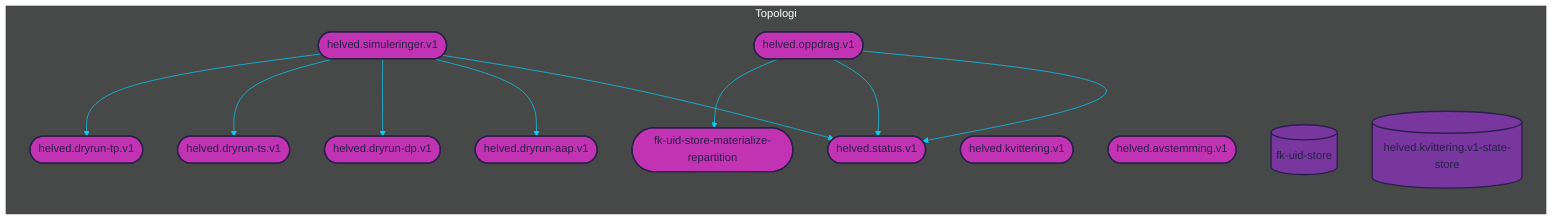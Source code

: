 %%{init: {'theme': 'dark', 'themeVariables': { 'primaryColor': '#07cff6', 'textColor': '#dad9e0', 'lineColor': '#07cff6'}}}%%

graph LR

subgraph Topologi
    %% TOPICS
    helved.simuleringer.v1([helved.simuleringer.v1])
	helved.dryrun-aap.v1([helved.dryrun-aap.v1])
	helved.dryrun-dp.v1([helved.dryrun-dp.v1])
	helved.dryrun-ts.v1([helved.dryrun-ts.v1])
	helved.dryrun-tp.v1([helved.dryrun-tp.v1])
	helved.status.v1([helved.status.v1])
	helved.kvittering.v1([helved.kvittering.v1])
	fk-uid-store-materialize-repartition([fk-uid-store-materialize-repartition])
	helved.oppdrag.v1([helved.oppdrag.v1])
	helved.avstemming.v1([helved.avstemming.v1])

    %% JOINS
    

    %% STATE PROCESSORS
    
    
    %% STATE STORES
    fk-uid-store[(fk-uid-store)]
	helved.kvittering.v1-state-store[(helved.kvittering.v1-state-store)]
    
    %% DATABASES
    
    

    %% PROCESSOR API JOBS
    
    
    %% JOIN STREAMS
    

    %% TABLE STREAMS
    

    %% JOB STREAMS
    
    
    %% BRANCH STREAMS
    

    %% REPARTITION STREAMS
    
    
    %% BASIC STREAMS
    helved.simuleringer.v1 --> helved.status.v1
	helved.simuleringer.v1 --> helved.dryrun-aap.v1
	helved.simuleringer.v1 --> helved.dryrun-dp.v1
	helved.simuleringer.v1 --> helved.dryrun-ts.v1
	helved.simuleringer.v1 --> helved.dryrun-tp.v1
	helved.oppdrag.v1 --> helved.status.v1
	helved.oppdrag.v1 --> helved.status.v1
	helved.oppdrag.v1 --> fk-uid-store-materialize-repartition
    
    %% CUSTOM PROCESS STREAMS
    
end

%% COLORS
%% light    #dad9e0
%% purple   #78369f
%% pink     #c233b4
%% dark     #2a204a
%% blue     #07cff6

%% STYLES
style helved.simuleringer.v1 fill:#c233b4, stroke:#2a204a, stroke-width:2px, color:#2a204a
style helved.dryrun-aap.v1 fill:#c233b4, stroke:#2a204a, stroke-width:2px, color:#2a204a
style helved.dryrun-dp.v1 fill:#c233b4, stroke:#2a204a, stroke-width:2px, color:#2a204a
style helved.dryrun-ts.v1 fill:#c233b4, stroke:#2a204a, stroke-width:2px, color:#2a204a
style helved.dryrun-tp.v1 fill:#c233b4, stroke:#2a204a, stroke-width:2px, color:#2a204a
style helved.status.v1 fill:#c233b4, stroke:#2a204a, stroke-width:2px, color:#2a204a
style helved.kvittering.v1 fill:#c233b4, stroke:#2a204a, stroke-width:2px, color:#2a204a
style fk-uid-store-materialize-repartition fill:#c233b4, stroke:#2a204a, stroke-width:2px, color:#2a204a
style helved.oppdrag.v1 fill:#c233b4, stroke:#2a204a, stroke-width:2px, color:#2a204a
style helved.avstemming.v1 fill:#c233b4, stroke:#2a204a, stroke-width:2px, color:#2a204a
style fk-uid-store fill:#78369f, stroke:#2a204a, stroke-width:2px, color:#2a204a
style helved.kvittering.v1-state-store fill:#78369f, stroke:#2a204a, stroke-width:2px, color:#2a204a